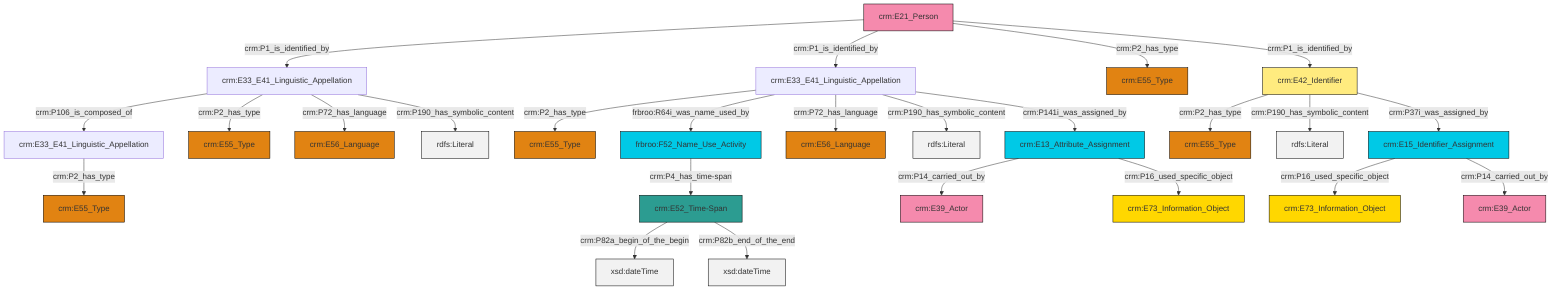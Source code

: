 graph TD
classDef Literal fill:#f2f2f2,stroke:#000000;
classDef CRM_Entity fill:#FFFFFF,stroke:#000000;
classDef Temporal_Entity fill:#00C9E6, stroke:#000000;
classDef Type fill:#E18312, stroke:#000000;
classDef Time-Span fill:#2C9C91, stroke:#000000;
classDef Appellation fill:#FFEB7F, stroke:#000000;
classDef Place fill:#008836, stroke:#000000;
classDef Persistent_Item fill:#B266B2, stroke:#000000;
classDef Conceptual_Object fill:#FFD700, stroke:#000000;
classDef Physical_Thing fill:#D2B48C, stroke:#000000;
classDef Actor fill:#f58aad, stroke:#000000;
classDef PC_Classes fill:#4ce600, stroke:#000000;
classDef Multi fill:#cccccc,stroke:#000000;

2["crm:E13_Attribute_Assignment"]:::Temporal_Entity -->|crm:P14_carried_out_by| 3["crm:E39_Actor"]:::Actor
4["crm:E15_Identifier_Assignment"]:::Temporal_Entity -->|crm:P16_used_specific_object| 5["crm:E73_Information_Object"]:::Conceptual_Object
6["crm:E42_Identifier"]:::Appellation -->|crm:P2_has_type| 7["crm:E55_Type"]:::Type
8["crm:E33_E41_Linguistic_Appellation"]:::Default -->|crm:P106_is_composed_of| 9["crm:E33_E41_Linguistic_Appellation"]:::Default
8["crm:E33_E41_Linguistic_Appellation"]:::Default -->|crm:P2_has_type| 10["crm:E55_Type"]:::Type
2["crm:E13_Attribute_Assignment"]:::Temporal_Entity -->|crm:P16_used_specific_object| 15["crm:E73_Information_Object"]:::Conceptual_Object
6["crm:E42_Identifier"]:::Appellation -->|crm:P190_has_symbolic_content| 16[rdfs:Literal]:::Literal
20["crm:E52_Time-Span"]:::Time-Span -->|crm:P82a_begin_of_the_begin| 21[xsd:dateTime]:::Literal
8["crm:E33_E41_Linguistic_Appellation"]:::Default -->|crm:P72_has_language| 25["crm:E56_Language"]:::Type
26["crm:E21_Person"]:::Actor -->|crm:P1_is_identified_by| 8["crm:E33_E41_Linguistic_Appellation"]:::Default
0["crm:E33_E41_Linguistic_Appellation"]:::Default -->|crm:P2_has_type| 11["crm:E55_Type"]:::Type
0["crm:E33_E41_Linguistic_Appellation"]:::Default -->|frbroo:R64i_was_name_used_by| 28["frbroo:F52_Name_Use_Activity"]:::Temporal_Entity
26["crm:E21_Person"]:::Actor -->|crm:P1_is_identified_by| 0["crm:E33_E41_Linguistic_Appellation"]:::Default
0["crm:E33_E41_Linguistic_Appellation"]:::Default -->|crm:P72_has_language| 31["crm:E56_Language"]:::Type
8["crm:E33_E41_Linguistic_Appellation"]:::Default -->|crm:P190_has_symbolic_content| 32[rdfs:Literal]:::Literal
26["crm:E21_Person"]:::Actor -->|crm:P2_has_type| 22["crm:E55_Type"]:::Type
26["crm:E21_Person"]:::Actor -->|crm:P1_is_identified_by| 6["crm:E42_Identifier"]:::Appellation
4["crm:E15_Identifier_Assignment"]:::Temporal_Entity -->|crm:P14_carried_out_by| 17["crm:E39_Actor"]:::Actor
6["crm:E42_Identifier"]:::Appellation -->|crm:P37i_was_assigned_by| 4["crm:E15_Identifier_Assignment"]:::Temporal_Entity
0["crm:E33_E41_Linguistic_Appellation"]:::Default -->|crm:P190_has_symbolic_content| 40[rdfs:Literal]:::Literal
20["crm:E52_Time-Span"]:::Time-Span -->|crm:P82b_end_of_the_end| 41[xsd:dateTime]:::Literal
9["crm:E33_E41_Linguistic_Appellation"]:::Default -->|crm:P2_has_type| 35["crm:E55_Type"]:::Type
28["frbroo:F52_Name_Use_Activity"]:::Temporal_Entity -->|crm:P4_has_time-span| 20["crm:E52_Time-Span"]:::Time-Span
0["crm:E33_E41_Linguistic_Appellation"]:::Default -->|crm:P141i_was_assigned_by| 2["crm:E13_Attribute_Assignment"]:::Temporal_Entity
